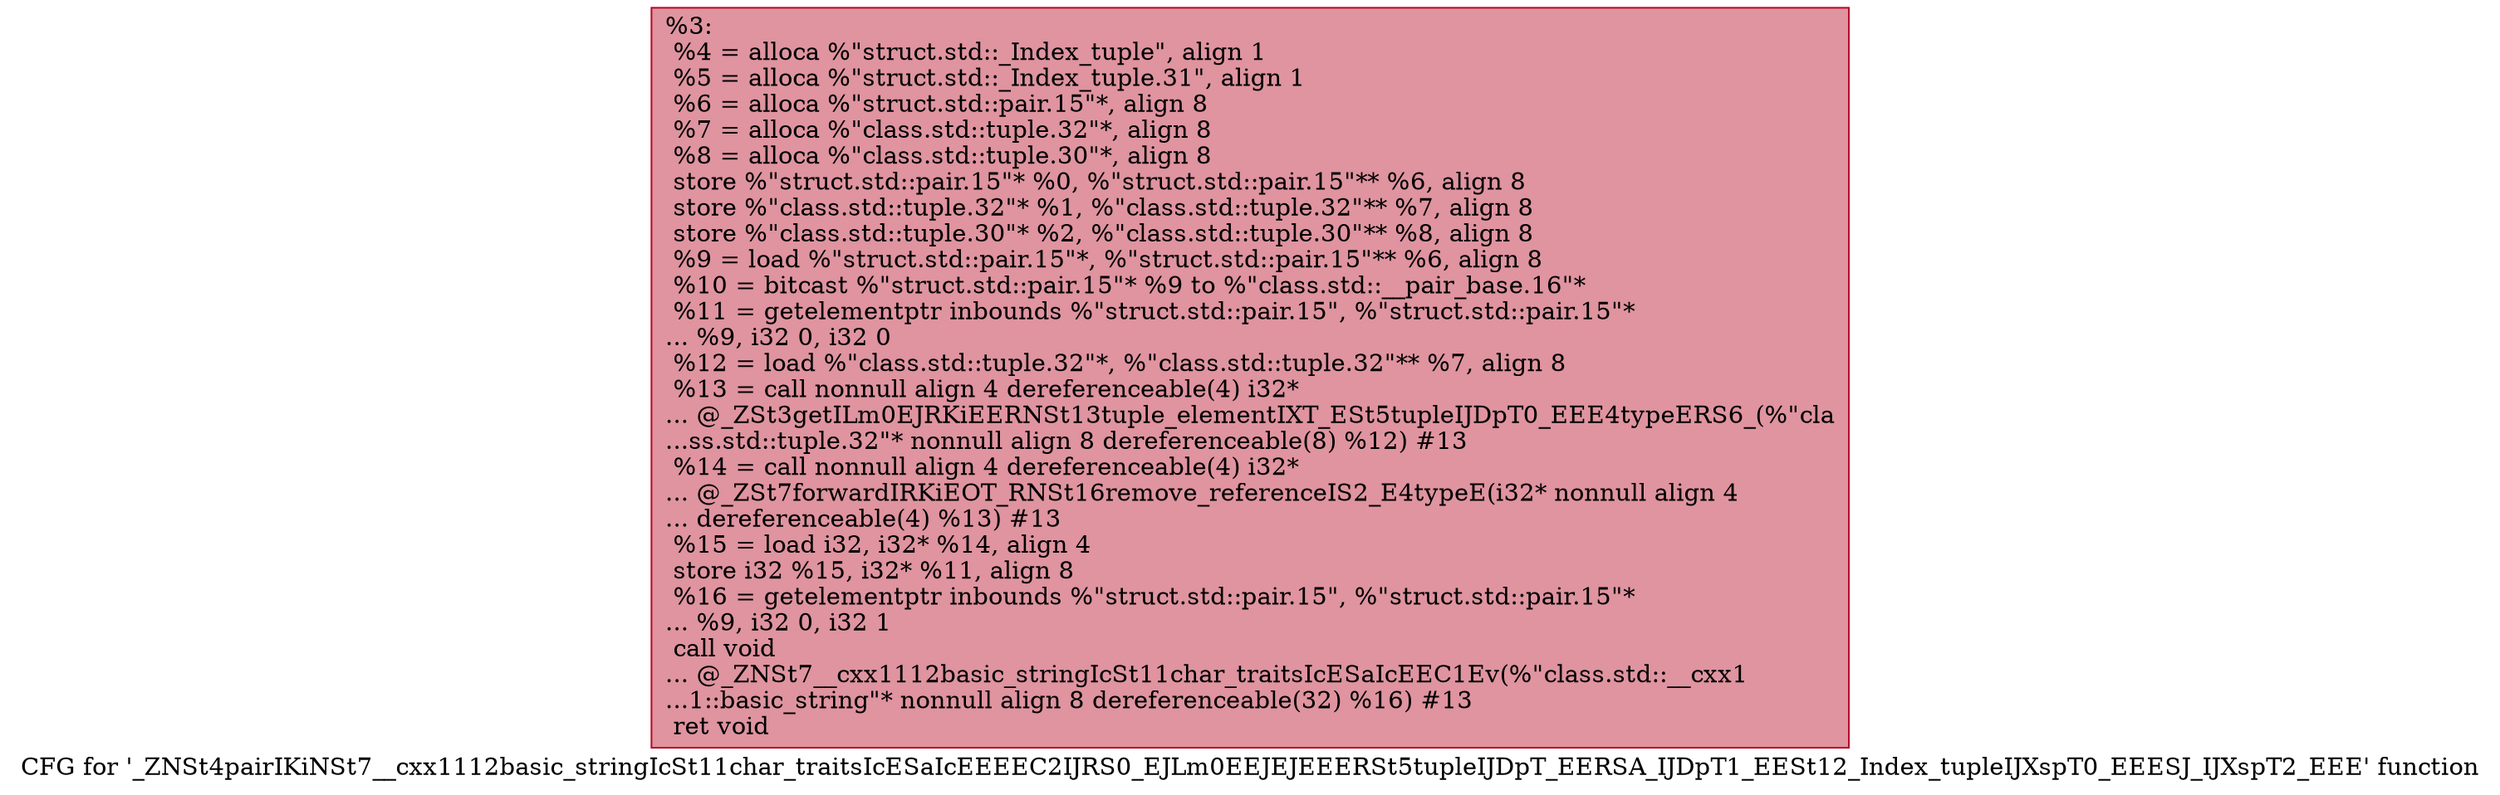 digraph "CFG for '_ZNSt4pairIKiNSt7__cxx1112basic_stringIcSt11char_traitsIcESaIcEEEEC2IJRS0_EJLm0EEJEJEEERSt5tupleIJDpT_EERSA_IJDpT1_EESt12_Index_tupleIJXspT0_EEESJ_IJXspT2_EEE' function" {
	label="CFG for '_ZNSt4pairIKiNSt7__cxx1112basic_stringIcSt11char_traitsIcESaIcEEEEC2IJRS0_EJLm0EEJEJEEERSt5tupleIJDpT_EERSA_IJDpT1_EESt12_Index_tupleIJXspT0_EEESJ_IJXspT2_EEE' function";

	Node0x55a84686ac70 [shape=record,color="#b70d28ff", style=filled, fillcolor="#b70d2870",label="{%3:\l  %4 = alloca %\"struct.std::_Index_tuple\", align 1\l  %5 = alloca %\"struct.std::_Index_tuple.31\", align 1\l  %6 = alloca %\"struct.std::pair.15\"*, align 8\l  %7 = alloca %\"class.std::tuple.32\"*, align 8\l  %8 = alloca %\"class.std::tuple.30\"*, align 8\l  store %\"struct.std::pair.15\"* %0, %\"struct.std::pair.15\"** %6, align 8\l  store %\"class.std::tuple.32\"* %1, %\"class.std::tuple.32\"** %7, align 8\l  store %\"class.std::tuple.30\"* %2, %\"class.std::tuple.30\"** %8, align 8\l  %9 = load %\"struct.std::pair.15\"*, %\"struct.std::pair.15\"** %6, align 8\l  %10 = bitcast %\"struct.std::pair.15\"* %9 to %\"class.std::__pair_base.16\"*\l  %11 = getelementptr inbounds %\"struct.std::pair.15\", %\"struct.std::pair.15\"*\l... %9, i32 0, i32 0\l  %12 = load %\"class.std::tuple.32\"*, %\"class.std::tuple.32\"** %7, align 8\l  %13 = call nonnull align 4 dereferenceable(4) i32*\l... @_ZSt3getILm0EJRKiEERNSt13tuple_elementIXT_ESt5tupleIJDpT0_EEE4typeERS6_(%\"cla\l...ss.std::tuple.32\"* nonnull align 8 dereferenceable(8) %12) #13\l  %14 = call nonnull align 4 dereferenceable(4) i32*\l... @_ZSt7forwardIRKiEOT_RNSt16remove_referenceIS2_E4typeE(i32* nonnull align 4\l... dereferenceable(4) %13) #13\l  %15 = load i32, i32* %14, align 4\l  store i32 %15, i32* %11, align 8\l  %16 = getelementptr inbounds %\"struct.std::pair.15\", %\"struct.std::pair.15\"*\l... %9, i32 0, i32 1\l  call void\l... @_ZNSt7__cxx1112basic_stringIcSt11char_traitsIcESaIcEEC1Ev(%\"class.std::__cxx1\l...1::basic_string\"* nonnull align 8 dereferenceable(32) %16) #13\l  ret void\l}"];
}
